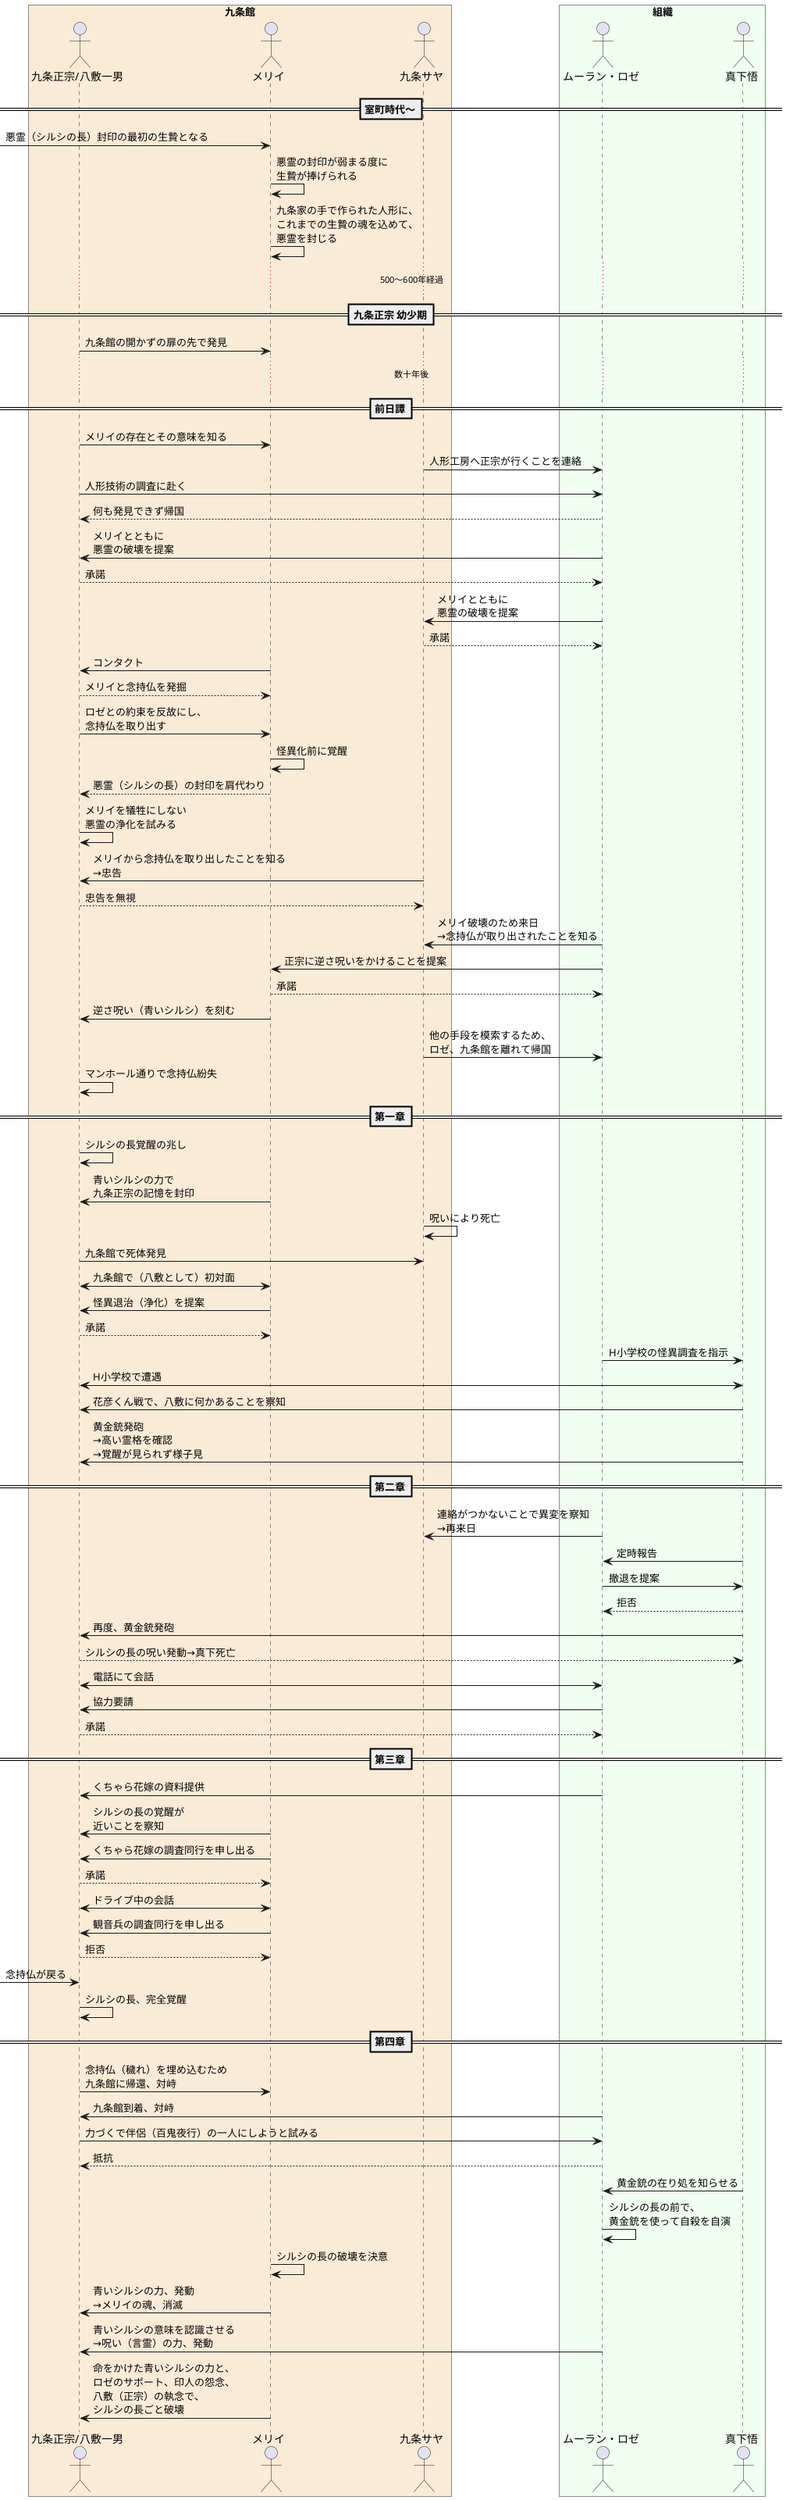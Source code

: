 @startuml

actor "九条正宗/八敷一男" as yashiki
actor "メリイ" as mary
actor "九条サヤ" as saya
actor "ムーラン・ロゼ" as rose
actor "真下悟" as mashita

skinparam BoxPadding 20

box "九条館" #AntiqueWhite
participant yashiki
participant mary
participant saya
end box

box "組織" #HoneyDew
participant rose
participant mashita
end box

== 室町時代～==

[-> mary : 悪霊（シルシの長）封印の最初の生贄となる
mary -> mary : 悪霊の封印が弱まる度に\n生贄が捧げられる
mary -> mary : 九条家の手で作られた人形に、\nこれまでの生贄の魂を込めて、\n悪霊を封じる

...500～600年経過...

== 九条正宗 幼少期==

yashiki -> mary : 九条館の開かずの扉の先で発見
...数十年後...

== 前日譚==

yashiki -> mary : メリイの存在とその意味を知る
saya -> rose : 人形工房へ正宗が行くことを連絡
yashiki -> rose : 人形技術の調査に赴く
rose --> yashiki : 何も発見できず帰国

rose -> yashiki : メリイとともに\n悪霊の破壊を提案
yashiki --> rose: 承諾

rose -> saya : メリイとともに\n悪霊の破壊を提案
saya --> rose : 承諾

mary -> yashiki : コンタクト
yashiki --> mary : メリイと念持仏を発掘
yashiki -> mary : ロゼとの約束を反故にし、\n念持仏を取り出す
mary -> mary : 怪異化前に覚醒
mary --> yashiki : 悪霊（シルシの長）の封印を肩代わり
yashiki -> yashiki : メリイを犠牲にしない\n悪霊の浄化を試みる

saya -> yashiki : メリイから念持仏を取り出したことを知る\n→忠告
yashiki --> saya : 忠告を無視

rose -> saya : メリイ破壊のため来日\n→念持仏が取り出されたことを知る
rose -> mary : 正宗に逆さ呪いをかけることを提案
mary --> rose : 承諾
mary -> yashiki : 逆さ呪い（青いシルシ）を刻む

saya -> rose : 他の手段を模索するため、\nロゼ、九条館を離れて帰国

yashiki -> yashiki : マンホール通りで念持仏紛失

== 第一章==

yashiki -> yashiki : シルシの長覚醒の兆し
mary -> yashiki : 青いシルシの力で\n九条正宗の記憶を封印

saya -> saya : 呪いにより死亡
yashiki -> saya : 九条館で死体発見
yashiki <-> mary : 九条館で（八敷として）初対面
mary -> yashiki : 怪異退治（浄化）を提案
yashiki --> mary : 承諾

rose -> mashita : H小学校の怪異調査を指示
yashiki <-> mashita : H小学校で遭遇
mashita -> yashiki : 花彦くん戦で、八敷に何かあることを察知

mashita -> yashiki : 黄金銃発砲\n→高い霊格を確認\n→覚醒が見られず様子見

== 第二章==

rose -> saya : 連絡がつかないことで異変を察知\n→再来日

mashita -> rose : 定時報告
rose -> mashita : 撤退を提案
mashita --> rose : 拒否

mashita -> yashiki : 再度、黄金銃発砲
yashiki --> mashita : シルシの長の呪い発動→真下死亡

yashiki <-> rose : 電話にて会話
rose -> yashiki : 協力要請
yashiki --> rose : 承諾

== 第三章==

rose -> yashiki : くちゃら花嫁の資料提供

mary -> yashiki : シルシの長の覚醒が\n近いことを察知
mary -> yashiki : くちゃら花嫁の調査同行を申し出る
yashiki --> mary : 承諾

yashiki <-> mary : ドライブ中の会話

mary -> yashiki : 観音兵の調査同行を申し出る
yashiki --> mary : 拒否

[-> yashiki : 念持仏が戻る
yashiki -> yashiki : シルシの長、完全覚醒

== 第四章==

yashiki -> mary : 念持仏（穢れ）を埋め込むため\n九条館に帰還、対峙
rose -> yashiki : 九条館到着、対峙
yashiki -> rose : 力づくで伴侶（百鬼夜行）の一人にしようと試みる
rose --> yashiki : 抵抗
mashita -> rose : 黄金銃の在り処を知らせる
rose -> rose : シルシの長の前で、\n黄金銃を使って自殺を自演
mary -> mary : シルシの長の破壊を決意
mary -> yashiki : 青いシルシの力、発動\n→メリイの魂、消滅
rose -> yashiki : 青いシルシの意味を認識させる\n→呪い（言霊）の力、発動
mary -> yashiki : 命をかけた青いシルシの力と、\nロゼのサポート、印人の怨念、\n八敷（正宗）の執念で、\nシルシの長ごと破壊

@enduml